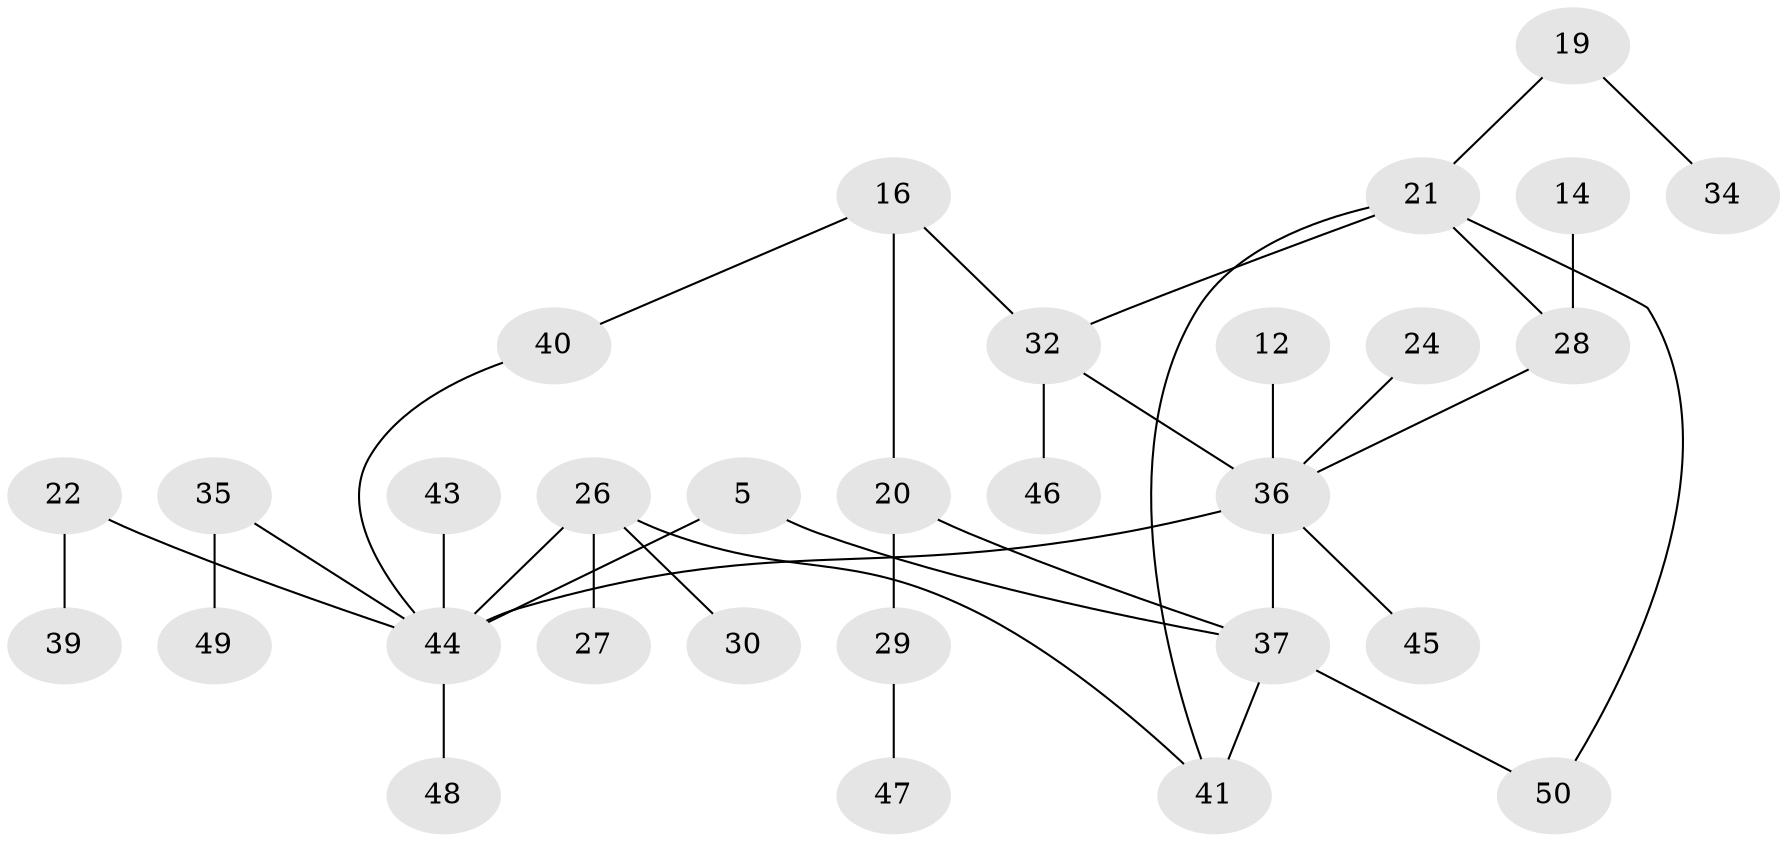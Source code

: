 // original degree distribution, {8: 0.02, 6: 0.04, 3: 0.16, 4: 0.14, 2: 0.32, 5: 0.04, 1: 0.28}
// Generated by graph-tools (version 1.1) at 2025/45/03/04/25 21:45:18]
// undirected, 30 vertices, 36 edges
graph export_dot {
graph [start="1"]
  node [color=gray90,style=filled];
  5;
  12;
  14;
  16 [super="+10"];
  19;
  20 [super="+8"];
  21 [super="+13"];
  22;
  24;
  26 [super="+11"];
  27;
  28 [super="+7"];
  29;
  30;
  32 [super="+17"];
  34;
  35;
  36 [super="+23+4"];
  37 [super="+6"];
  39;
  40;
  41 [super="+18+38+33"];
  43;
  44 [super="+25+42+1"];
  45;
  46;
  47;
  48;
  49;
  50;
  5 -- 37;
  5 -- 44;
  12 -- 36;
  14 -- 28;
  16 -- 32;
  16 -- 40;
  16 -- 20;
  19 -- 34;
  19 -- 21;
  20 -- 37 [weight=2];
  20 -- 29;
  21 -- 32;
  21 -- 50;
  21 -- 41;
  21 -- 28;
  22 -- 39;
  22 -- 44;
  24 -- 36 [weight=2];
  26 -- 27;
  26 -- 30;
  26 -- 41;
  26 -- 44 [weight=2];
  28 -- 36;
  29 -- 47;
  32 -- 46;
  32 -- 36 [weight=2];
  35 -- 49;
  35 -- 44;
  36 -- 37 [weight=3];
  36 -- 45;
  36 -- 44 [weight=2];
  37 -- 50;
  37 -- 41 [weight=2];
  40 -- 44;
  43 -- 44;
  44 -- 48;
}
